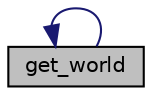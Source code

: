 digraph "get_world"
{
  edge [fontname="Helvetica",fontsize="10",labelfontname="Helvetica",labelfontsize="10"];
  node [fontname="Helvetica",fontsize="10",shape=record];
  rankdir="LR";
  Node217 [label="get_world",height=0.2,width=0.4,color="black", fillcolor="grey75", style="filled", fontcolor="black"];
  Node217 -> Node217 [dir="back",color="midnightblue",fontsize="10",style="solid",fontname="Helvetica"];
}

